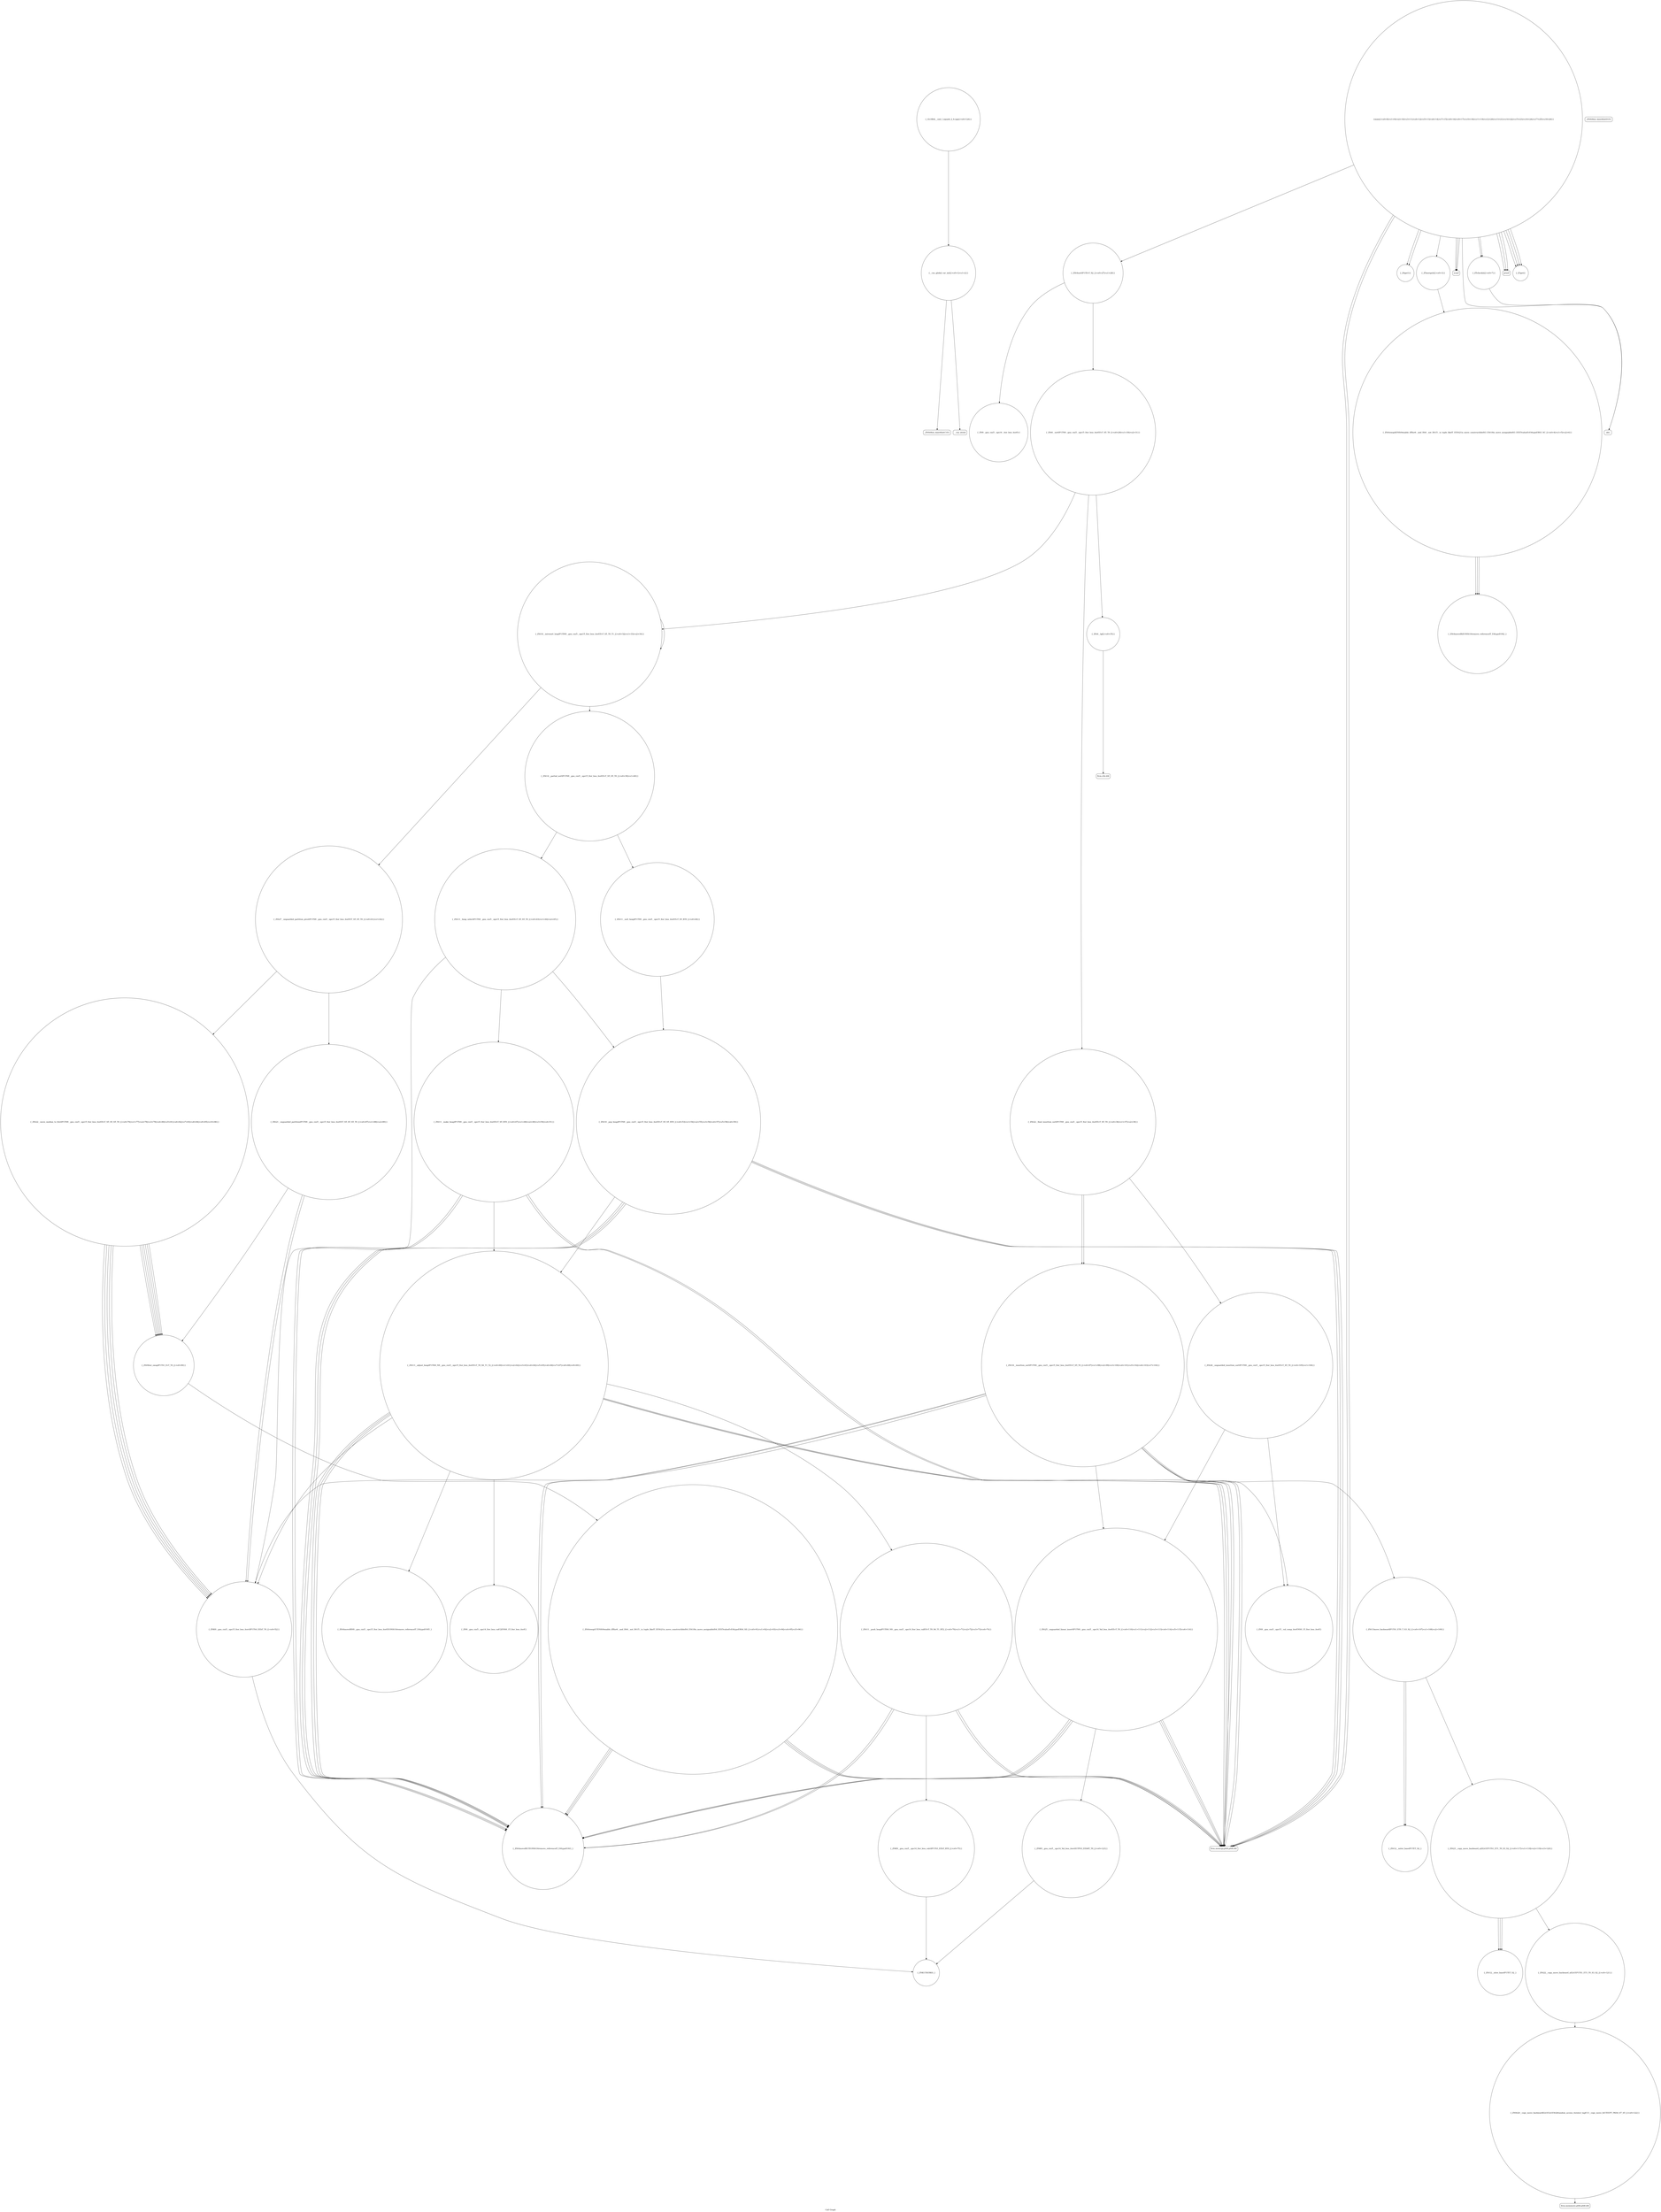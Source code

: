 digraph "Call Graph" {
	label="Call Graph";

	Node0x55b22e842910 [shape=record,shape=circle,label="{__cxx_global_var_init|{<s0>1|<s1>2}}"];
	Node0x55b22e842910:s0 -> Node0x55b22e842990[color=black];
	Node0x55b22e842910:s1 -> Node0x55b22e842a90[color=black];
	Node0x55b22e843f90 [shape=record,shape=circle,label="{_ZSt23__copy_move_backward_a2ILb1EP1TS1_ET1_T0_S3_S2_|{<s0>117|<s1>118|<s2>119|<s3>120}}"];
	Node0x55b22e843f90:s0 -> Node0x55b22e845130[color=black];
	Node0x55b22e843f90:s1 -> Node0x55b22e845130[color=black];
	Node0x55b22e843f90:s2 -> Node0x55b22e845130[color=black];
	Node0x55b22e843f90:s3 -> Node0x55b22e844090[color=black];
	Node0x55b22e842c90 [shape=record,shape=circle,label="{_Z4get1i}"];
	Node0x55b22e845330 [shape=record,shape=circle,label="{_GLOBAL__sub_I_squark_2_0.cpp|{<s0>124}}"];
	Node0x55b22e845330:s0 -> Node0x55b22e842910[color=black];
	Node0x55b22e843010 [shape=record,shape=circle,label="{_ZSt4sortIP1TEvT_S2_|{<s0>27|<s1>28}}"];
	Node0x55b22e843010:s0 -> Node0x55b22e843190[color=black];
	Node0x55b22e843010:s1 -> Node0x55b22e843110[color=black];
	Node0x55b22e843390 [shape=record,shape=circle,label="{_ZSt14__partial_sortIP1TN9__gnu_cxx5__ops15_Iter_less_iterEEvT_S5_S5_T0_|{<s0>39|<s1>40}}"];
	Node0x55b22e843390:s0 -> Node0x55b22e843490[color=black];
	Node0x55b22e843390:s1 -> Node0x55b22e843510[color=black];
	Node0x55b22e843710 [shape=record,shape=circle,label="{_ZSt4moveIR1TEONSt16remove_referenceIT_E4typeEOS3_}"];
	Node0x55b22e843a90 [shape=record,shape=circle,label="{_ZSt22__move_median_to_firstIP1TN9__gnu_cxx5__ops15_Iter_less_iterEEvT_S5_S5_S5_T0_|{<s0>76|<s1>77|<s2>78|<s3>79|<s4>80|<s5>81|<s6>82|<s7>83|<s8>84|<s9>85|<s10>86}}"];
	Node0x55b22e843a90:s0 -> Node0x55b22e843610[color=black];
	Node0x55b22e843a90:s1 -> Node0x55b22e843610[color=black];
	Node0x55b22e843a90:s2 -> Node0x55b22e843b90[color=black];
	Node0x55b22e843a90:s3 -> Node0x55b22e843610[color=black];
	Node0x55b22e843a90:s4 -> Node0x55b22e843b90[color=black];
	Node0x55b22e843a90:s5 -> Node0x55b22e843b90[color=black];
	Node0x55b22e843a90:s6 -> Node0x55b22e843610[color=black];
	Node0x55b22e843a90:s7 -> Node0x55b22e843b90[color=black];
	Node0x55b22e843a90:s8 -> Node0x55b22e843610[color=black];
	Node0x55b22e843a90:s9 -> Node0x55b22e843b90[color=black];
	Node0x55b22e843a90:s10 -> Node0x55b22e843b90[color=black];
	Node0x55b22e843e10 [shape=record,shape=circle,label="{_ZSt13move_backwardIP1TS1_ET0_T_S3_S2_|{<s0>107|<s1>108|<s2>109}}"];
	Node0x55b22e843e10:s0 -> Node0x55b22e844010[color=black];
	Node0x55b22e843e10:s1 -> Node0x55b22e844010[color=black];
	Node0x55b22e843e10:s2 -> Node0x55b22e843f90[color=black];
	Node0x55b22e842b10 [shape=record,shape=circle,label="{_Z5mergeiii|{<s0>3}}"];
	Node0x55b22e842b10:s0 -> Node0x55b22e842b90[color=black];
	Node0x55b22e8451b0 [shape=record,shape=circle,label="{_ZNSt20__copy_move_backwardILb1ELb1ESt26random_access_iterator_tagE13__copy_move_bI1TEEPT_PKS4_S7_S5_|{<s0>122}}"];
	Node0x55b22e8451b0:s0 -> Node0x55b22e845230[color=black];
	Node0x55b22e842e90 [shape=record,shape=Mrecord,label="{scanf}"];
	Node0x55b22e843210 [shape=record,shape=circle,label="{_ZSt16__introsort_loopIP1TlN9__gnu_cxx5__ops15_Iter_less_iterEEvT_S5_T0_T1_|{<s0>32|<s1>33|<s2>34}}"];
	Node0x55b22e843210:s0 -> Node0x55b22e843390[color=black];
	Node0x55b22e843210:s1 -> Node0x55b22e843410[color=black];
	Node0x55b22e843210:s2 -> Node0x55b22e843210[color=black];
	Node0x55b22e843590 [shape=record,shape=circle,label="{_ZSt11__make_heapIP1TN9__gnu_cxx5__ops15_Iter_less_iterEEvT_S5_RT0_|{<s0>47|<s1>48|<s2>49|<s3>50|<s4>51}}"];
	Node0x55b22e843590:s0 -> Node0x55b22e843710[color=black];
	Node0x55b22e843590:s1 -> Node0x55b22e842f90[color=black];
	Node0x55b22e843590:s2 -> Node0x55b22e843710[color=black];
	Node0x55b22e843590:s3 -> Node0x55b22e842f90[color=black];
	Node0x55b22e843590:s4 -> Node0x55b22e843790[color=black];
	Node0x55b22e843910 [shape=record,shape=circle,label="{_ZSt11__push_heapIP1TlS0_N9__gnu_cxx5__ops14_Iter_less_valEEvT_T0_S6_T1_RT2_|{<s0>70|<s1>71|<s2>72|<s3>73|<s4>74}}"];
	Node0x55b22e843910:s0 -> Node0x55b22e843990[color=black];
	Node0x55b22e843910:s1 -> Node0x55b22e843710[color=black];
	Node0x55b22e843910:s2 -> Node0x55b22e842f90[color=black];
	Node0x55b22e843910:s3 -> Node0x55b22e843710[color=black];
	Node0x55b22e843910:s4 -> Node0x55b22e842f90[color=black];
	Node0x55b22e843c90 [shape=record,shape=Mrecord,label="{llvm.ctlz.i64}"];
	Node0x55b22e842990 [shape=record,shape=Mrecord,label="{_ZNSt8ios_base4InitC1Ev}"];
	Node0x55b22e844010 [shape=record,shape=circle,label="{_ZSt12__miter_baseIP1TET_S2_}"];
	Node0x55b22e842d10 [shape=record,shape=circle,label="{_Z5checkiii|{<s0>7}}"];
	Node0x55b22e842d10:s0 -> Node0x55b22e842d90[color=black];
	Node0x55b22e843090 [shape=record,shape=circle,label="{_ZSt4moveIRiEONSt16remove_referenceIT_E4typeEOS2_}"];
	Node0x55b22e843410 [shape=record,shape=circle,label="{_ZSt27__unguarded_partition_pivotIP1TN9__gnu_cxx5__ops15_Iter_less_iterEET_S5_S5_T0_|{<s0>41|<s1>42}}"];
	Node0x55b22e843410:s0 -> Node0x55b22e843a90[color=black];
	Node0x55b22e843410:s1 -> Node0x55b22e843b10[color=black];
	Node0x55b22e843790 [shape=record,shape=circle,label="{_ZSt13__adjust_heapIP1TlS0_N9__gnu_cxx5__ops15_Iter_less_iterEEvT_T0_S6_T1_T2_|{<s0>60|<s1>61|<s2>62|<s3>63|<s4>64|<s5>65|<s6>66|<s7>67|<s8>68|<s9>69}}"];
	Node0x55b22e843790:s0 -> Node0x55b22e843610[color=black];
	Node0x55b22e843790:s1 -> Node0x55b22e843710[color=black];
	Node0x55b22e843790:s2 -> Node0x55b22e842f90[color=black];
	Node0x55b22e843790:s3 -> Node0x55b22e843710[color=black];
	Node0x55b22e843790:s4 -> Node0x55b22e842f90[color=black];
	Node0x55b22e843790:s5 -> Node0x55b22e843810[color=black];
	Node0x55b22e843790:s6 -> Node0x55b22e843890[color=black];
	Node0x55b22e843790:s7 -> Node0x55b22e843710[color=black];
	Node0x55b22e843790:s8 -> Node0x55b22e842f90[color=black];
	Node0x55b22e843790:s9 -> Node0x55b22e843910[color=black];
	Node0x55b22e843b10 [shape=record,shape=circle,label="{_ZSt21__unguarded_partitionIP1TN9__gnu_cxx5__ops15_Iter_less_iterEET_S5_S5_S5_T0_|{<s0>87|<s1>88|<s2>89}}"];
	Node0x55b22e843b10:s0 -> Node0x55b22e843610[color=black];
	Node0x55b22e843b10:s1 -> Node0x55b22e843610[color=black];
	Node0x55b22e843b10:s2 -> Node0x55b22e843b90[color=black];
	Node0x55b22e843e90 [shape=record,shape=circle,label="{_ZSt25__unguarded_linear_insertIP1TN9__gnu_cxx5__ops14_Val_less_iterEEvT_T0_|{<s0>110|<s1>111|<s2>112|<s3>113|<s4>114|<s5>115|<s6>116}}"];
	Node0x55b22e843e90:s0 -> Node0x55b22e843710[color=black];
	Node0x55b22e843e90:s1 -> Node0x55b22e842f90[color=black];
	Node0x55b22e843e90:s2 -> Node0x55b22e8452b0[color=black];
	Node0x55b22e843e90:s3 -> Node0x55b22e843710[color=black];
	Node0x55b22e843e90:s4 -> Node0x55b22e842f90[color=black];
	Node0x55b22e843e90:s5 -> Node0x55b22e843710[color=black];
	Node0x55b22e843e90:s6 -> Node0x55b22e842f90[color=black];
	Node0x55b22e842b90 [shape=record,shape=circle,label="{_ZSt4swapIiENSt9enable_ifIXsr6__and_ISt6__not_ISt15__is_tuple_likeIT_EESt21is_move_constructibleIS3_ESt18is_move_assignableIS3_EEE5valueEvE4typeERS3_SC_|{<s0>4|<s1>5|<s2>6}}"];
	Node0x55b22e842b90:s0 -> Node0x55b22e843090[color=black];
	Node0x55b22e842b90:s1 -> Node0x55b22e843090[color=black];
	Node0x55b22e842b90:s2 -> Node0x55b22e843090[color=black];
	Node0x55b22e845230 [shape=record,shape=Mrecord,label="{llvm.memmove.p0i8.p0i8.i64}"];
	Node0x55b22e842f10 [shape=record,shape=Mrecord,label="{printf}"];
	Node0x55b22e843290 [shape=record,shape=circle,label="{_ZSt4__lgl|{<s0>35}}"];
	Node0x55b22e843290:s0 -> Node0x55b22e843c90[color=black];
	Node0x55b22e843610 [shape=record,shape=circle,label="{_ZNK9__gnu_cxx5__ops15_Iter_less_iterclIP1TS4_EEbT_T0_|{<s0>52}}"];
	Node0x55b22e843610:s0 -> Node0x55b22e843a10[color=black];
	Node0x55b22e843990 [shape=record,shape=circle,label="{_ZNK9__gnu_cxx5__ops14_Iter_less_valclIP1TS3_EEbT_RT0_|{<s0>75}}"];
	Node0x55b22e843990:s0 -> Node0x55b22e843a10[color=black];
	Node0x55b22e843d10 [shape=record,shape=circle,label="{_ZSt16__insertion_sortIP1TN9__gnu_cxx5__ops15_Iter_less_iterEEvT_S5_T0_|{<s0>97|<s1>98|<s2>99|<s3>100|<s4>101|<s5>102|<s6>103|<s7>104}}"];
	Node0x55b22e843d10:s0 -> Node0x55b22e843610[color=black];
	Node0x55b22e843d10:s1 -> Node0x55b22e843710[color=black];
	Node0x55b22e843d10:s2 -> Node0x55b22e842f90[color=black];
	Node0x55b22e843d10:s3 -> Node0x55b22e843e10[color=black];
	Node0x55b22e843d10:s4 -> Node0x55b22e843710[color=black];
	Node0x55b22e843d10:s5 -> Node0x55b22e842f90[color=black];
	Node0x55b22e843d10:s6 -> Node0x55b22e843f10[color=black];
	Node0x55b22e843d10:s7 -> Node0x55b22e843e90[color=black];
	Node0x55b22e842a10 [shape=record,shape=Mrecord,label="{_ZNSt8ios_base4InitD1Ev}"];
	Node0x55b22e844090 [shape=record,shape=circle,label="{_ZSt22__copy_move_backward_aILb1EP1TS1_ET1_T0_S3_S2_|{<s0>121}}"];
	Node0x55b22e844090:s0 -> Node0x55b22e8451b0[color=black];
	Node0x55b22e842d90 [shape=record,shape=Mrecord,label="{abs}"];
	Node0x55b22e843110 [shape=record,shape=circle,label="{_ZSt6__sortIP1TN9__gnu_cxx5__ops15_Iter_less_iterEEvT_S5_T0_|{<s0>29|<s1>30|<s2>31}}"];
	Node0x55b22e843110:s0 -> Node0x55b22e843290[color=black];
	Node0x55b22e843110:s1 -> Node0x55b22e843210[color=black];
	Node0x55b22e843110:s2 -> Node0x55b22e843310[color=black];
	Node0x55b22e843490 [shape=record,shape=circle,label="{_ZSt13__heap_selectIP1TN9__gnu_cxx5__ops15_Iter_less_iterEEvT_S5_S5_T0_|{<s0>43|<s1>44|<s2>45}}"];
	Node0x55b22e843490:s0 -> Node0x55b22e843590[color=black];
	Node0x55b22e843490:s1 -> Node0x55b22e843610[color=black];
	Node0x55b22e843490:s2 -> Node0x55b22e843690[color=black];
	Node0x55b22e843810 [shape=record,shape=circle,label="{_ZSt4moveIRN9__gnu_cxx5__ops15_Iter_less_iterEEONSt16remove_referenceIT_E4typeEOS5_}"];
	Node0x55b22e843b90 [shape=record,shape=circle,label="{_ZSt9iter_swapIP1TS1_EvT_T0_|{<s0>90}}"];
	Node0x55b22e843b90:s0 -> Node0x55b22e843c10[color=black];
	Node0x55b22e843f10 [shape=record,shape=circle,label="{_ZN9__gnu_cxx5__ops15__val_comp_iterENS0_15_Iter_less_iterE}"];
	Node0x55b22e842c10 [shape=record,shape=circle,label="{_Z3geti}"];
	Node0x55b22e8452b0 [shape=record,shape=circle,label="{_ZNK9__gnu_cxx5__ops14_Val_less_iterclI1TPS3_EEbRT_T0_|{<s0>123}}"];
	Node0x55b22e8452b0:s0 -> Node0x55b22e843a10[color=black];
	Node0x55b22e842f90 [shape=record,shape=Mrecord,label="{llvm.memcpy.p0i8.p0i8.i64}"];
	Node0x55b22e843310 [shape=record,shape=circle,label="{_ZSt22__final_insertion_sortIP1TN9__gnu_cxx5__ops15_Iter_less_iterEEvT_S5_T0_|{<s0>36|<s1>37|<s2>38}}"];
	Node0x55b22e843310:s0 -> Node0x55b22e843d10[color=black];
	Node0x55b22e843310:s1 -> Node0x55b22e843d90[color=black];
	Node0x55b22e843310:s2 -> Node0x55b22e843d10[color=black];
	Node0x55b22e843690 [shape=record,shape=circle,label="{_ZSt10__pop_heapIP1TN9__gnu_cxx5__ops15_Iter_less_iterEEvT_S5_S5_RT0_|{<s0>53|<s1>54|<s2>55|<s3>56|<s4>57|<s5>58|<s6>59}}"];
	Node0x55b22e843690:s0 -> Node0x55b22e843710[color=black];
	Node0x55b22e843690:s1 -> Node0x55b22e842f90[color=black];
	Node0x55b22e843690:s2 -> Node0x55b22e843710[color=black];
	Node0x55b22e843690:s3 -> Node0x55b22e842f90[color=black];
	Node0x55b22e843690:s4 -> Node0x55b22e843710[color=black];
	Node0x55b22e843690:s5 -> Node0x55b22e842f90[color=black];
	Node0x55b22e843690:s6 -> Node0x55b22e843790[color=black];
	Node0x55b22e843a10 [shape=record,shape=circle,label="{_ZNK1TltERKS_}"];
	Node0x55b22e843d90 [shape=record,shape=circle,label="{_ZSt26__unguarded_insertion_sortIP1TN9__gnu_cxx5__ops15_Iter_less_iterEEvT_S5_T0_|{<s0>105|<s1>106}}"];
	Node0x55b22e843d90:s0 -> Node0x55b22e843f10[color=black];
	Node0x55b22e843d90:s1 -> Node0x55b22e843e90[color=black];
	Node0x55b22e842a90 [shape=record,shape=Mrecord,label="{__cxa_atexit}"];
	Node0x55b22e845130 [shape=record,shape=circle,label="{_ZSt12__niter_baseIP1TET_S2_}"];
	Node0x55b22e842e10 [shape=record,shape=circle,label="{main|{<s0>8|<s1>9|<s2>10|<s3>11|<s4>12|<s5>13|<s6>14|<s7>15|<s8>16|<s9>17|<s10>18|<s11>19|<s12>20|<s13>21|<s14>22|<s15>23|<s16>24|<s17>25|<s18>26}}"];
	Node0x55b22e842e10:s0 -> Node0x55b22e842e90[color=black];
	Node0x55b22e842e10:s1 -> Node0x55b22e842f10[color=black];
	Node0x55b22e842e10:s2 -> Node0x55b22e842e90[color=black];
	Node0x55b22e842e10:s3 -> Node0x55b22e842e90[color=black];
	Node0x55b22e842e10:s4 -> Node0x55b22e842d90[color=black];
	Node0x55b22e842e10:s5 -> Node0x55b22e842f90[color=black];
	Node0x55b22e842e10:s6 -> Node0x55b22e842f90[color=black];
	Node0x55b22e842e10:s7 -> Node0x55b22e843010[color=black];
	Node0x55b22e842e10:s8 -> Node0x55b22e842c10[color=black];
	Node0x55b22e842e10:s9 -> Node0x55b22e842c10[color=black];
	Node0x55b22e842e10:s10 -> Node0x55b22e842c10[color=black];
	Node0x55b22e842e10:s11 -> Node0x55b22e842c10[color=black];
	Node0x55b22e842e10:s12 -> Node0x55b22e842b10[color=black];
	Node0x55b22e842e10:s13 -> Node0x55b22e842c90[color=black];
	Node0x55b22e842e10:s14 -> Node0x55b22e842c90[color=black];
	Node0x55b22e842e10:s15 -> Node0x55b22e842d10[color=black];
	Node0x55b22e842e10:s16 -> Node0x55b22e842d10[color=black];
	Node0x55b22e842e10:s17 -> Node0x55b22e842f10[color=black];
	Node0x55b22e842e10:s18 -> Node0x55b22e842f10[color=black];
	Node0x55b22e843190 [shape=record,shape=circle,label="{_ZN9__gnu_cxx5__ops16__iter_less_iterEv}"];
	Node0x55b22e843510 [shape=record,shape=circle,label="{_ZSt11__sort_heapIP1TN9__gnu_cxx5__ops15_Iter_less_iterEEvT_S5_RT0_|{<s0>46}}"];
	Node0x55b22e843510:s0 -> Node0x55b22e843690[color=black];
	Node0x55b22e843890 [shape=record,shape=circle,label="{_ZN9__gnu_cxx5__ops14_Iter_less_valC2ENS0_15_Iter_less_iterE}"];
	Node0x55b22e843c10 [shape=record,shape=circle,label="{_ZSt4swapI1TENSt9enable_ifIXsr6__and_ISt6__not_ISt15__is_tuple_likeIT_EESt21is_move_constructibleIS4_ESt18is_move_assignableIS4_EEE5valueEvE4typeERS4_SD_|{<s0>91|<s1>92|<s2>93|<s3>94|<s4>95|<s5>96}}"];
	Node0x55b22e843c10:s0 -> Node0x55b22e843710[color=black];
	Node0x55b22e843c10:s1 -> Node0x55b22e842f90[color=black];
	Node0x55b22e843c10:s2 -> Node0x55b22e843710[color=black];
	Node0x55b22e843c10:s3 -> Node0x55b22e842f90[color=black];
	Node0x55b22e843c10:s4 -> Node0x55b22e843710[color=black];
	Node0x55b22e843c10:s5 -> Node0x55b22e842f90[color=black];
}

